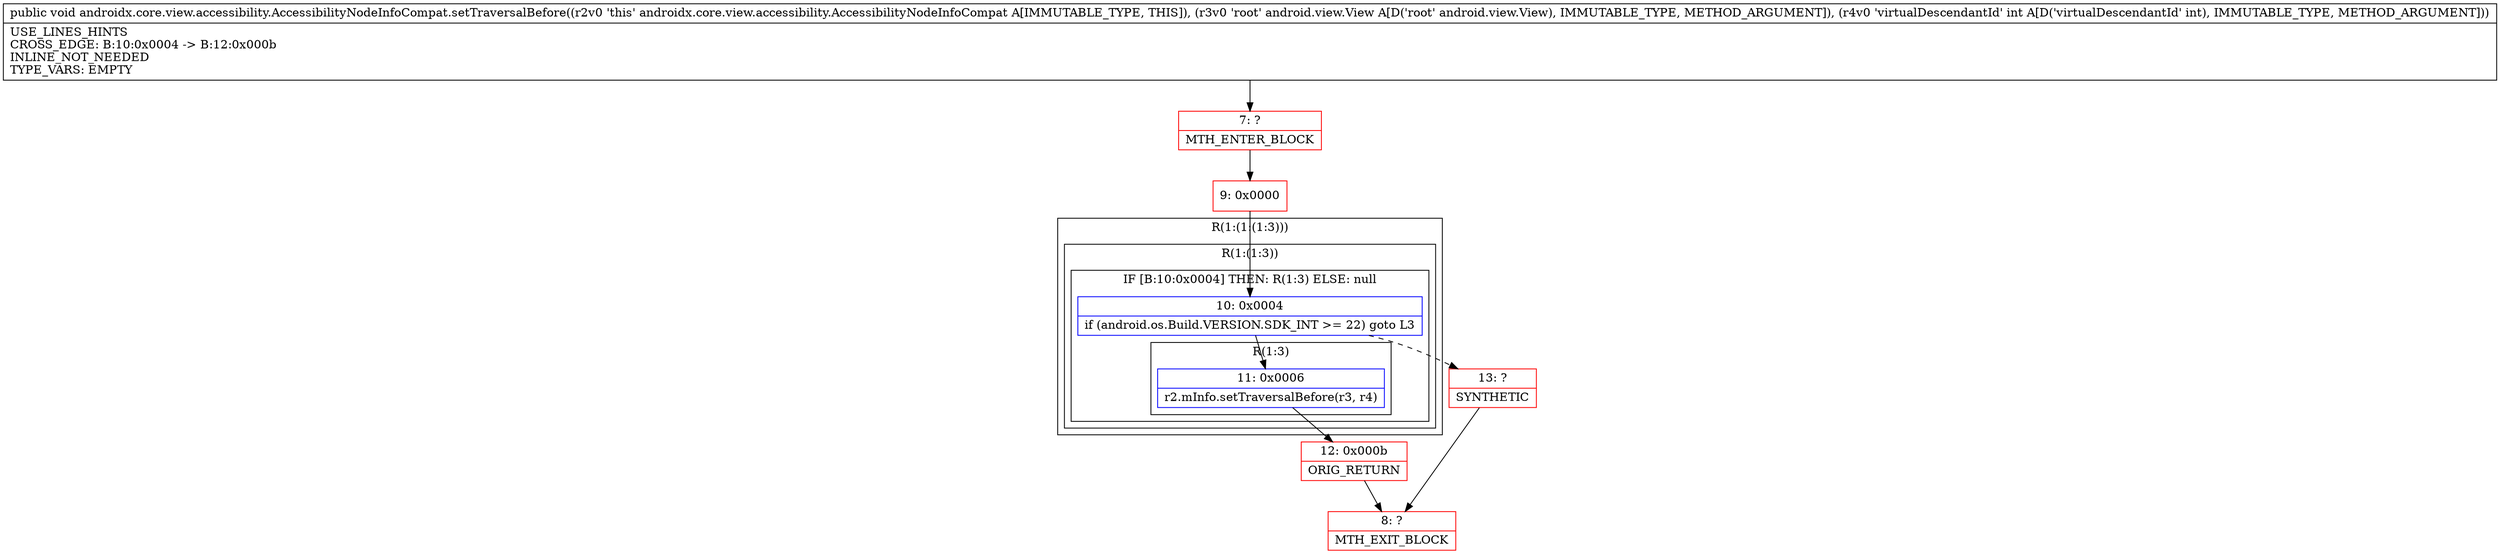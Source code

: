 digraph "CFG forandroidx.core.view.accessibility.AccessibilityNodeInfoCompat.setTraversalBefore(Landroid\/view\/View;I)V" {
subgraph cluster_Region_348421246 {
label = "R(1:(1:(1:3)))";
node [shape=record,color=blue];
subgraph cluster_Region_200333608 {
label = "R(1:(1:3))";
node [shape=record,color=blue];
subgraph cluster_IfRegion_512249039 {
label = "IF [B:10:0x0004] THEN: R(1:3) ELSE: null";
node [shape=record,color=blue];
Node_10 [shape=record,label="{10\:\ 0x0004|if (android.os.Build.VERSION.SDK_INT \>= 22) goto L3\l}"];
subgraph cluster_Region_1005073386 {
label = "R(1:3)";
node [shape=record,color=blue];
Node_11 [shape=record,label="{11\:\ 0x0006|r2.mInfo.setTraversalBefore(r3, r4)\l}"];
}
}
}
}
Node_7 [shape=record,color=red,label="{7\:\ ?|MTH_ENTER_BLOCK\l}"];
Node_9 [shape=record,color=red,label="{9\:\ 0x0000}"];
Node_12 [shape=record,color=red,label="{12\:\ 0x000b|ORIG_RETURN\l}"];
Node_8 [shape=record,color=red,label="{8\:\ ?|MTH_EXIT_BLOCK\l}"];
Node_13 [shape=record,color=red,label="{13\:\ ?|SYNTHETIC\l}"];
MethodNode[shape=record,label="{public void androidx.core.view.accessibility.AccessibilityNodeInfoCompat.setTraversalBefore((r2v0 'this' androidx.core.view.accessibility.AccessibilityNodeInfoCompat A[IMMUTABLE_TYPE, THIS]), (r3v0 'root' android.view.View A[D('root' android.view.View), IMMUTABLE_TYPE, METHOD_ARGUMENT]), (r4v0 'virtualDescendantId' int A[D('virtualDescendantId' int), IMMUTABLE_TYPE, METHOD_ARGUMENT]))  | USE_LINES_HINTS\lCROSS_EDGE: B:10:0x0004 \-\> B:12:0x000b\lINLINE_NOT_NEEDED\lTYPE_VARS: EMPTY\l}"];
MethodNode -> Node_7;Node_10 -> Node_11;
Node_10 -> Node_13[style=dashed];
Node_11 -> Node_12;
Node_7 -> Node_9;
Node_9 -> Node_10;
Node_12 -> Node_8;
Node_13 -> Node_8;
}

